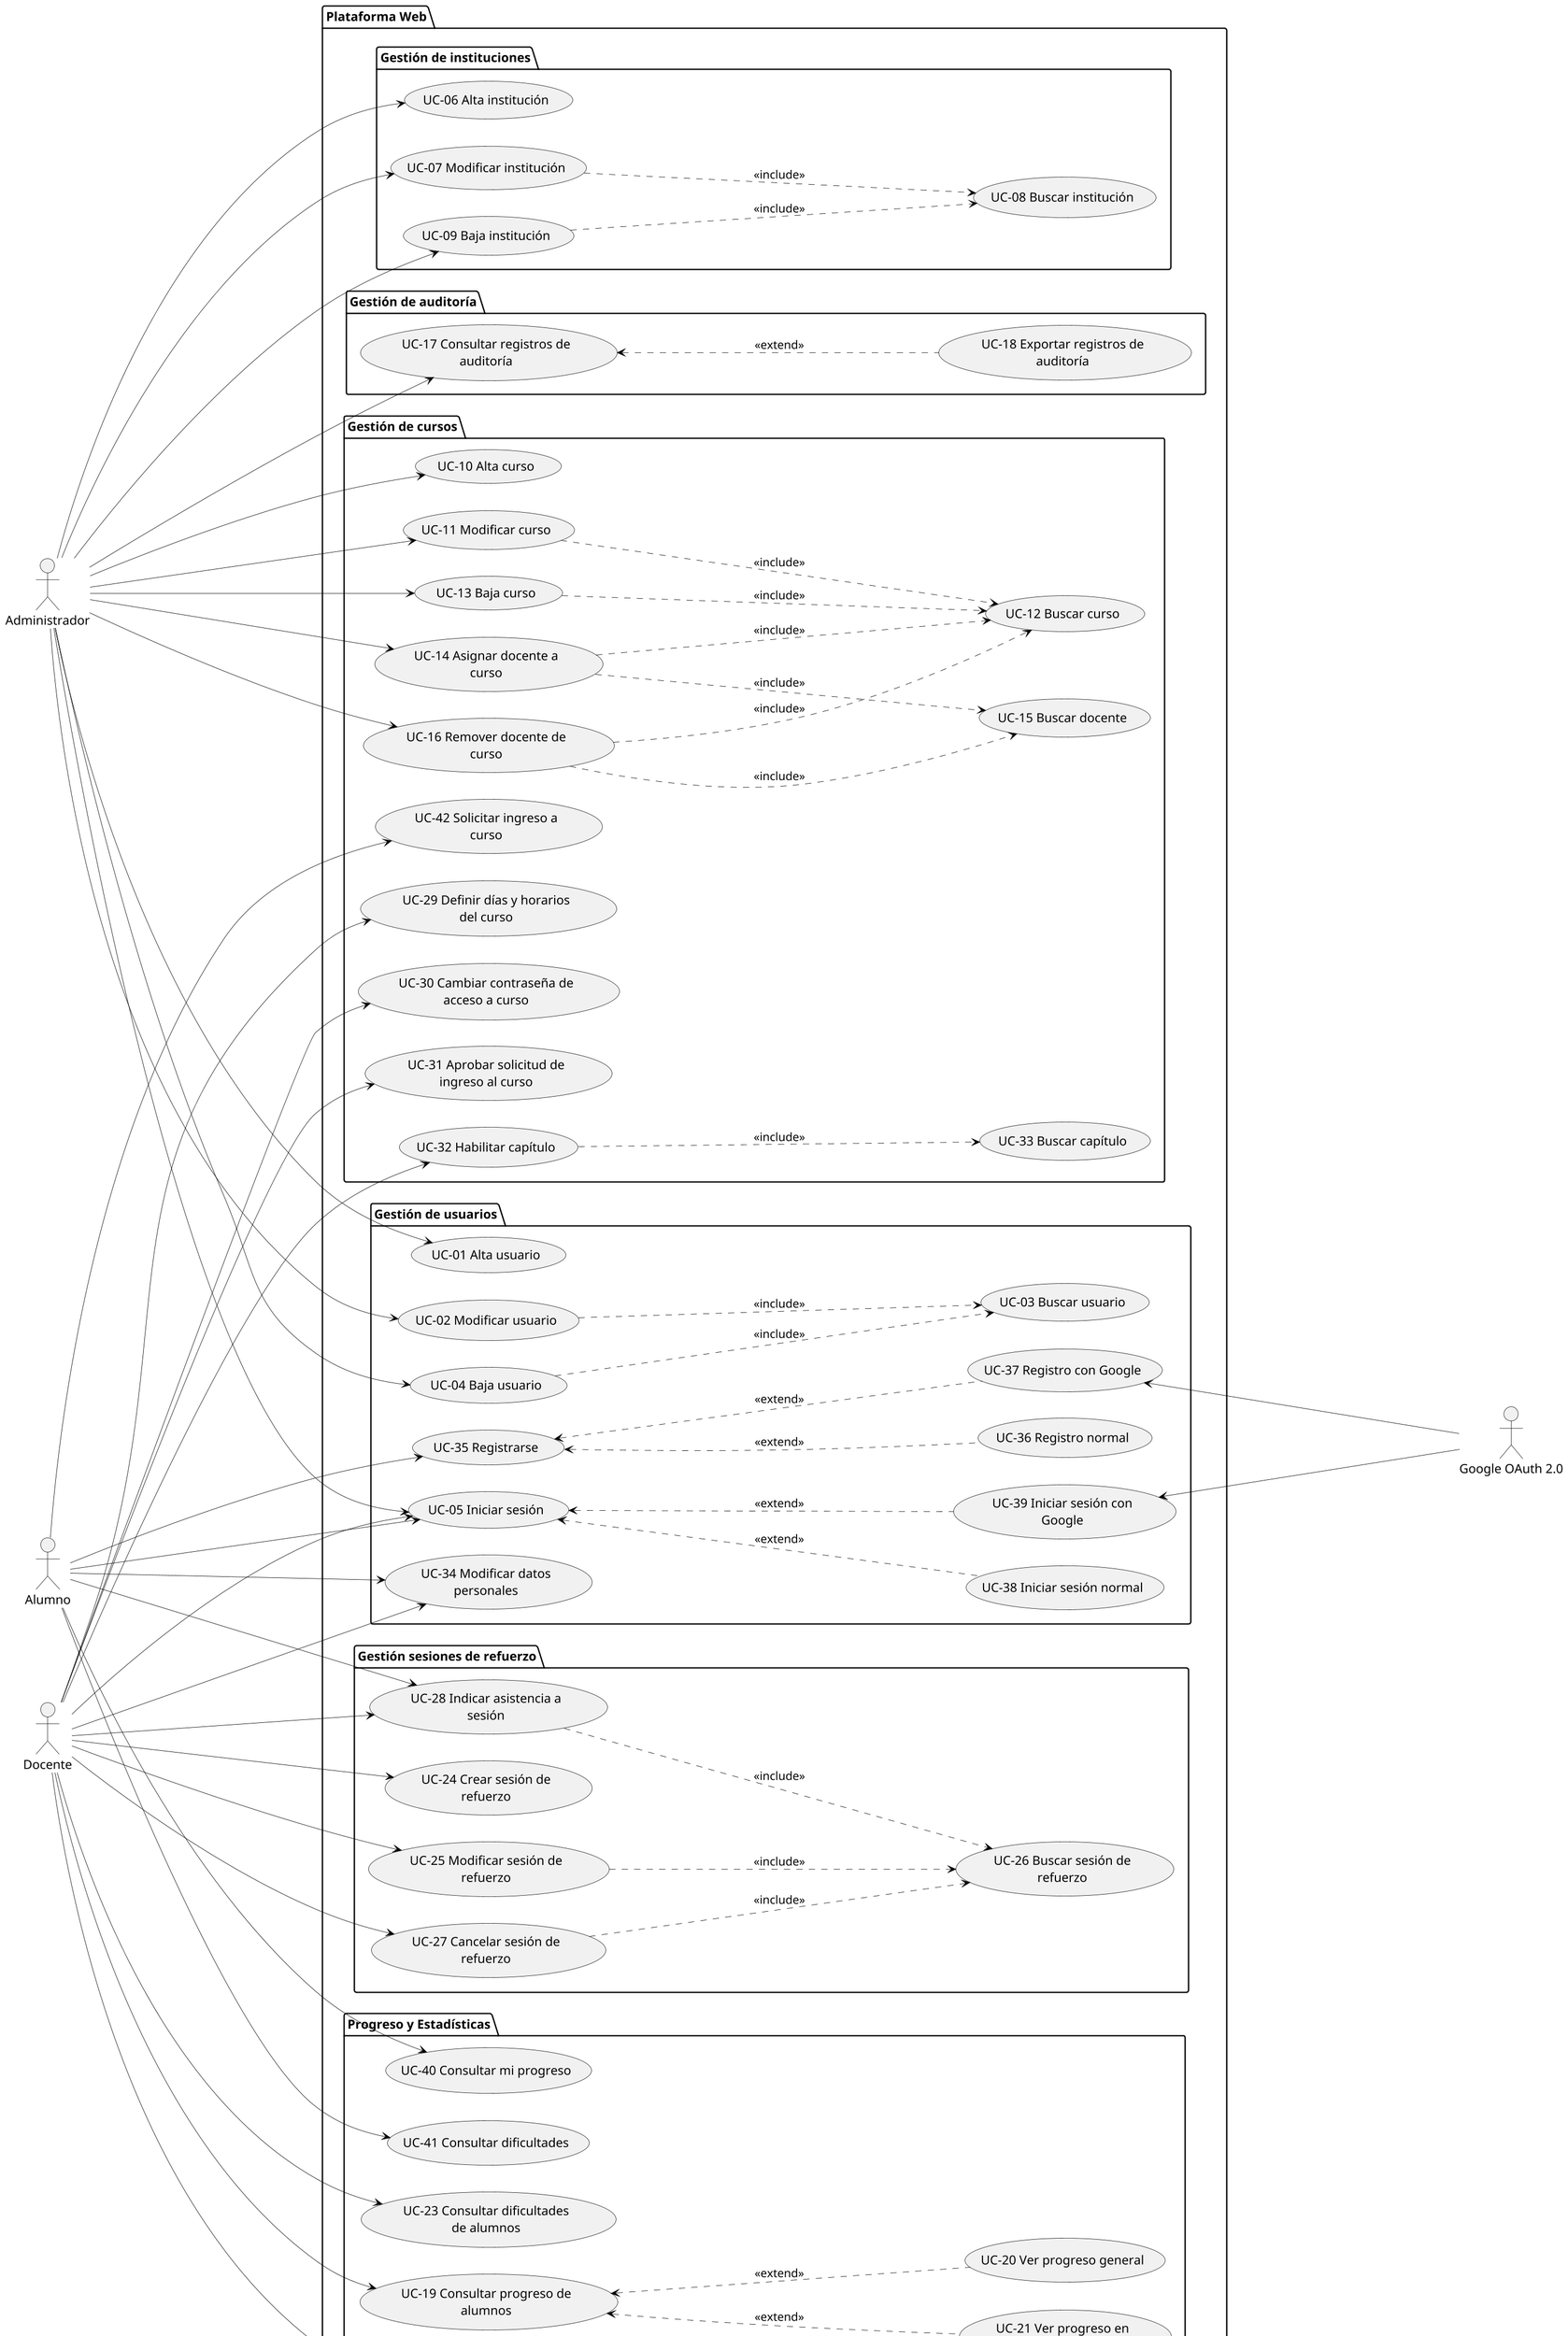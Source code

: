 @startuml DCU_Expandido
left to right direction

skinparam dpi 150
skinparam usecasePadding 25
skinparam actorPadding 100
skinparam packagePadding 20
skinparam wrapWidth 200

skinparam nodesep 30
skinparam ranksep 300

skinparam ArrowThickness 0.5
skinparam ArrowColor Black

actor Alumno
actor Administrador
actor Docente
actor "Google OAuth 2.0" as GoogleOAuth2
actor Videojuego

package "Plataforma Web"{
  package "Gestión de instituciones"{
    usecase "UC-06 Alta institución" as UC06
    usecase "UC-07 Modificar institución" as UC07
    usecase "UC-08 Buscar institución" as UC08
    usecase "UC-09 Baja institución" as UC09
  }

  package "Gestión de auditoría"{
    usecase "UC-17 Consultar registros de auditoría" as UC17
    usecase "UC-18 Exportar registros de auditoría" as UC18
  }

  

  package "Gestión de cursos"{
    usecase "UC-10 Alta curso" as UC10
    usecase "UC-11 Modificar curso" as UC11
    usecase "UC-12 Buscar curso" as UC12
    usecase "UC-13 Baja curso" as UC13
    usecase "UC-14 Asignar docente a curso" as UC14
    usecase "UC-15 Buscar docente" as UC15
    usecase "UC-16 Remover docente de curso" as UC16
    usecase "UC-29 Definir días y horarios del curso" as UC29
    usecase "UC-30 Cambiar contraseña de acceso a curso" as UC30
    usecase "UC-31 Aprobar solicitud de ingreso al curso" as UC31
    usecase "UC-32 Habilitar capítulo" as UC32
    usecase "UC-33 Buscar capítulo" as UC33
    usecase "UC-42 Solicitar ingreso a curso" as UC42
  }

  package "Gestión de usuarios"{
    usecase "UC-01 Alta usuario" as UC01
    usecase "UC-02 Modificar usuario" as UC02
    usecase "UC-03 Buscar usuario" as UC03
    usecase "UC-04 Baja usuario" as UC04
    usecase "UC-05 Iniciar sesión" as UC05
    usecase "UC-35 Registrarse" as UC35
    usecase "UC-36 Registro normal" as UC36
    usecase "UC-37 Registro con Google" as UC37
    usecase "UC-38 Iniciar sesión normal" as UC38
    usecase "UC-39 Iniciar sesión con Google" as UC39
    usecase "UC-34 Modificar datos personales" as UC34
  }

  package "Gestión sesiones de refuerzo"{
    usecase "UC-24 Crear sesión de refuerzo" as UC24
    usecase "UC-25 Modificar sesión de refuerzo" as UC25
    usecase "UC-26 Buscar sesión de refuerzo" as UC26
    usecase "UC-27 Cancelar sesión de refuerzo" as UC27
    usecase "UC-28 Indicar asistencia a sesión" as UC28
  }

  package "Progreso y Estadísticas"{
    usecase "UC-19 Consultar progreso de alumnos" as UC19
    usecase "UC-20 Ver progreso general" as UC20
    usecase "UC-21 Ver progreso en capítulo" as UC21
    usecase "UC-22 Generar reporte de progreso" as UC22
    usecase "UC-23 Consultar dificultades de alumnos" as UC23
    usecase "UC-40 Consultar mi progreso" as UC40
    usecase "UC-41 Consultar dificultades" as UC41
    usecase "UC-43 Sincronizar progreso de alumno" as UC43
    usecase "UC-44 Sincronizar dificultades de alumno" as UC44
  }

}

Administrador --> UC17
UC17 <.. UC18 : <<extend>>

Administrador --> UC10
Administrador --> UC11
Administrador --> UC13

UC11 ..> UC12 : <<include>>
UC13 ..> UC12 : <<include>>

Administrador --> UC14
Administrador --> UC16
UC14 ..> UC15 : <<include>>
UC14 ..> UC12 : <<include>>
UC16 ..> UC15 : <<include>>
UC16 ..> UC12 : <<include>>

Docente --> UC29
Docente --> UC30
Docente --> UC31
Docente --> UC32
UC32 ..> UC33 : <<include>>

Alumno --> UC42

Administrador --> UC06
Administrador --> UC07
Administrador --> UC09

UC07 ..> UC08 : <<include>>
UC09 ..> UC08 : <<include>>

Docente --> UC24
Docente --> UC25
Docente --> UC27
Docente --> UC28
UC25 ..> UC26 : <<include>>
UC27 ..> UC26 : <<include>>
UC28 ..> UC26 : <<include>>

Alumno --> UC28

Administrador --> UC01
Administrador --> UC02
UC02 ..> UC03 : <<include>>
Administrador --> UC04
UC04 ..> UC03 : <<include>>
Administrador --> UC05

Alumno --> UC34
Alumno --> UC35
UC35 <.. UC36 : <<extend>>
UC35 <.. UC37 : <<extend>>
Alumno --> UC05
UC05 <.. UC38 : <<extend>>
UC05 <.. UC39 : <<extend>>

Docente --> UC34
Docente --> UC05

GoogleOAuth2 -up-> UC37
GoogleOAuth2 -up-> UC39

Docente --> UC19
UC19 <.. UC20 : <<extend>>
UC19 <.. UC21 : <<extend>>
Docente --> UC22
Docente --> UC23

Alumno --> UC40
Alumno --> UC41

Videojuego --> UC43
Videojuego --> UC44

@enduml